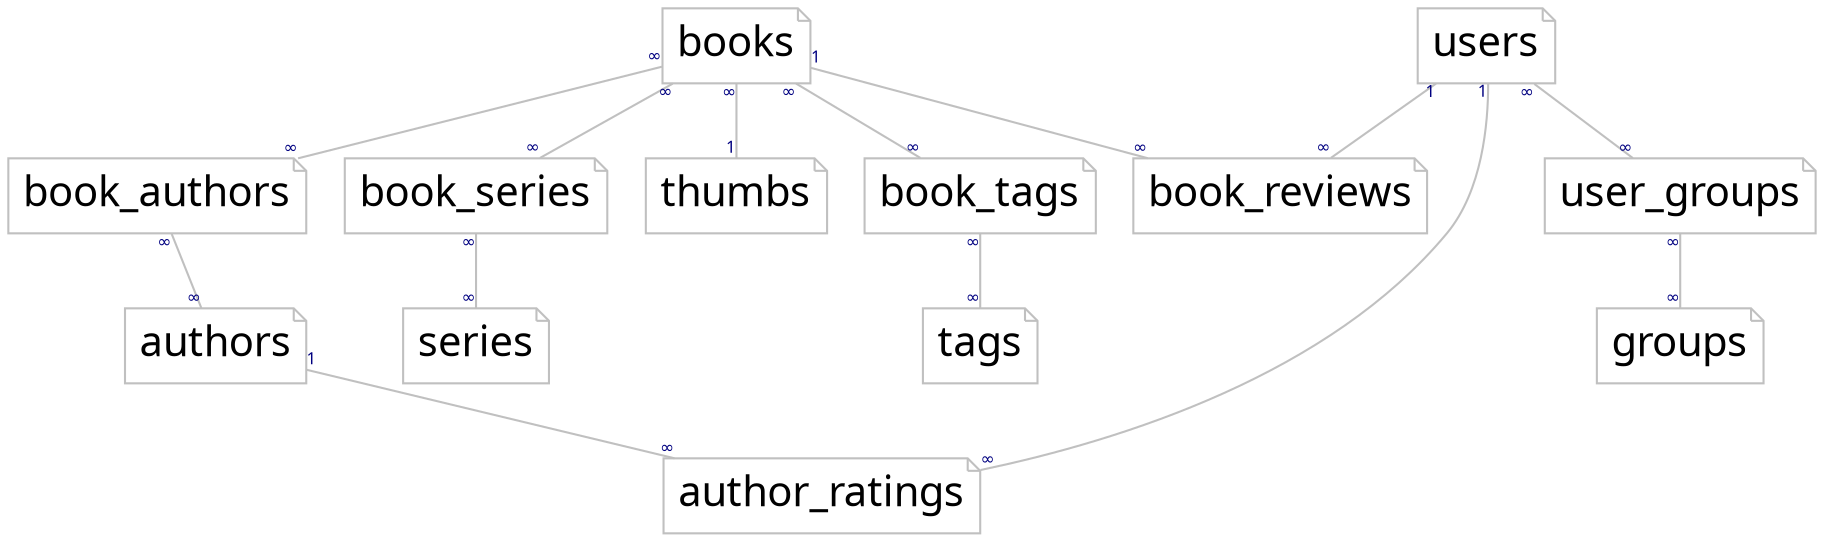 # Simplified representation of database schema
# Rendered with Graphviz (dot -O -Tsvg)

graph {
    node [
        shape=note
        margin=0.1
        color=gray
        fontname=Tahoma
        fontsize=20
    ]
    edge [
        headlabel="∞"
        taillabel="∞"
        margin=0.1
        color=gray        
        fontname=Tahoma
        fontsize=8
        fontcolor=navy
    ]

    books -- book_authors -- authors;
    authors -- author_ratings [taillabel=1];
    books -- book_series -- series;
    books -- thumbs [headlabel=1];
    books -- book_reviews [taillabel=1];
    users -- user_groups -- groups;
    users -- book_reviews [taillabel=1];
    users -- author_ratings [taillabel=1];
    books -- book_tags -- tags;
}
